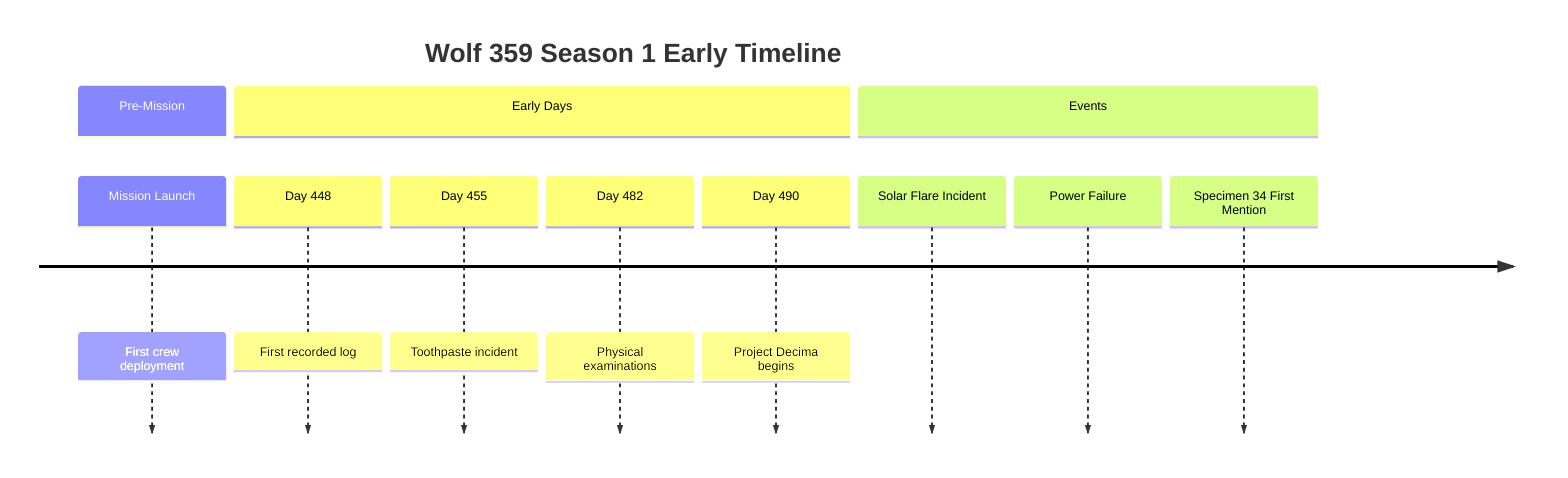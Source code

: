 timeline
    title Wolf 359 Season 1 Early Timeline
    section Pre-Mission
        Mission Launch : First crew deployment
    section Early Days
        Day 448 : First recorded log
        Day 455 : Toothpaste incident
        Day 482 : Physical examinations
        Day 490 : Project Decima begins
    section Events
        Solar Flare Incident
        Power Failure
        Specimen 34 First Mention
